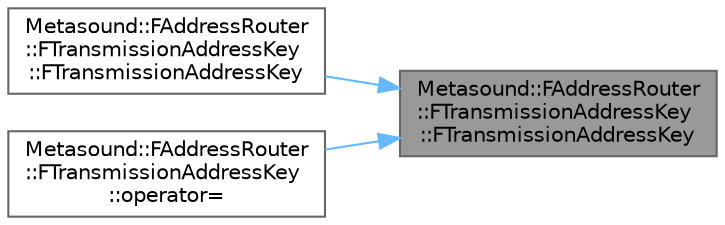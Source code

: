 digraph "Metasound::FAddressRouter::FTransmissionAddressKey::FTransmissionAddressKey"
{
 // INTERACTIVE_SVG=YES
 // LATEX_PDF_SIZE
  bgcolor="transparent";
  edge [fontname=Helvetica,fontsize=10,labelfontname=Helvetica,labelfontsize=10];
  node [fontname=Helvetica,fontsize=10,shape=box,height=0.2,width=0.4];
  rankdir="RL";
  Node1 [id="Node000001",label="Metasound::FAddressRouter\l::FTransmissionAddressKey\l::FTransmissionAddressKey",height=0.2,width=0.4,color="gray40", fillcolor="grey60", style="filled", fontcolor="black",tooltip=" "];
  Node1 -> Node2 [id="edge1_Node000001_Node000002",dir="back",color="steelblue1",style="solid",tooltip=" "];
  Node2 [id="Node000002",label="Metasound::FAddressRouter\l::FTransmissionAddressKey\l::FTransmissionAddressKey",height=0.2,width=0.4,color="grey40", fillcolor="white", style="filled",URL="$d8/daa/classMetasound_1_1FAddressRouter_1_1FTransmissionAddressKey.html#af8e431fe67188b14a4597bd86ab73524",tooltip=" "];
  Node1 -> Node3 [id="edge2_Node000001_Node000003",dir="back",color="steelblue1",style="solid",tooltip=" "];
  Node3 [id="Node000003",label="Metasound::FAddressRouter\l::FTransmissionAddressKey\l::operator=",height=0.2,width=0.4,color="grey40", fillcolor="white", style="filled",URL="$d8/daa/classMetasound_1_1FAddressRouter_1_1FTransmissionAddressKey.html#a8af771ff3f7784b1295da7c988207a7b",tooltip=" "];
}
